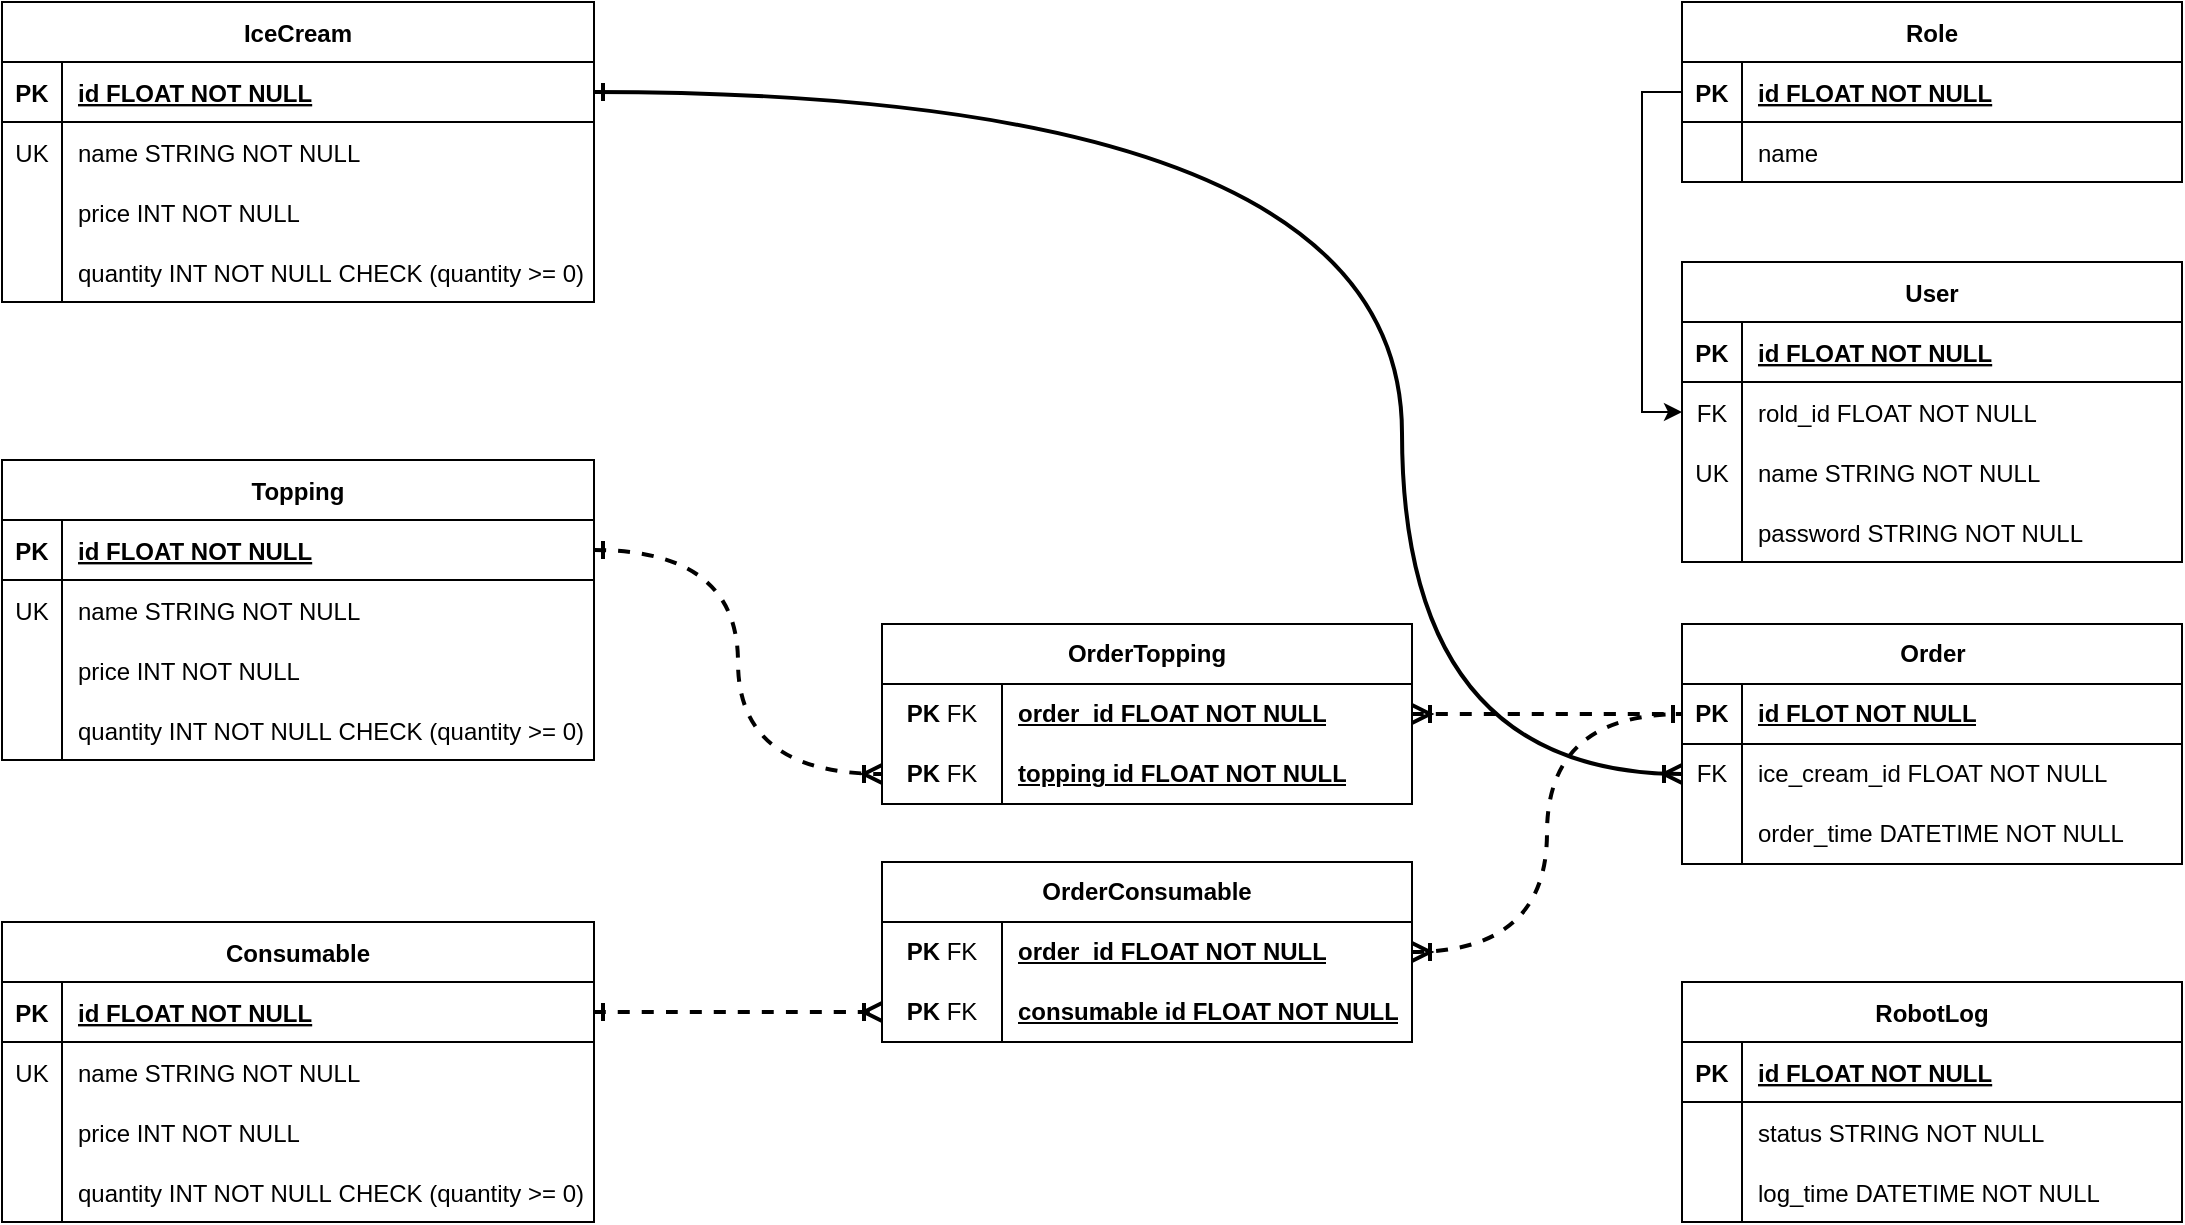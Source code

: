 <mxfile version="24.7.6">
  <diagram id="R2lEEEUBdFMjLlhIrx00" name="Page-1">
    <mxGraphModel grid="1" page="1" gridSize="10" guides="1" tooltips="1" connect="1" arrows="1" fold="1" pageScale="1" pageWidth="1169" pageHeight="827" math="0" shadow="0" extFonts="Permanent Marker^https://fonts.googleapis.com/css?family=Permanent+Marker">
      <root>
        <mxCell id="0" />
        <mxCell id="1" parent="0" />
        <mxCell id="DKSD2Q8-NXKVz9CZBHEP-1" value="IceCream" style="shape=table;startSize=30;container=1;collapsible=1;childLayout=tableLayout;fixedRows=1;rowLines=0;fontStyle=1;align=center;resizeLast=1;direction=east;" vertex="1" parent="1">
          <mxGeometry x="40" y="110" width="296" height="150" as="geometry" />
        </mxCell>
        <mxCell id="DKSD2Q8-NXKVz9CZBHEP-2" value="" style="shape=partialRectangle;collapsible=0;dropTarget=0;pointerEvents=0;fillColor=none;points=[[0,0.5],[1,0.5]];portConstraint=eastwest;top=0;left=0;right=0;bottom=1;" vertex="1" parent="DKSD2Q8-NXKVz9CZBHEP-1">
          <mxGeometry y="30" width="296" height="30" as="geometry" />
        </mxCell>
        <mxCell id="DKSD2Q8-NXKVz9CZBHEP-3" value="PK" style="shape=partialRectangle;overflow=hidden;connectable=0;fillColor=none;top=0;left=0;bottom=0;right=0;fontStyle=1;" vertex="1" parent="DKSD2Q8-NXKVz9CZBHEP-2">
          <mxGeometry width="30" height="30" as="geometry">
            <mxRectangle width="30" height="30" as="alternateBounds" />
          </mxGeometry>
        </mxCell>
        <mxCell id="DKSD2Q8-NXKVz9CZBHEP-4" value="id FLOAT NOT NULL " style="shape=partialRectangle;overflow=hidden;connectable=0;fillColor=none;top=0;left=0;bottom=0;right=0;align=left;spacingLeft=6;fontStyle=5;" vertex="1" parent="DKSD2Q8-NXKVz9CZBHEP-2">
          <mxGeometry x="30" width="266" height="30" as="geometry">
            <mxRectangle width="266" height="30" as="alternateBounds" />
          </mxGeometry>
        </mxCell>
        <mxCell id="DKSD2Q8-NXKVz9CZBHEP-5" value="" style="shape=partialRectangle;collapsible=0;dropTarget=0;pointerEvents=0;fillColor=none;points=[[0,0.5],[1,0.5]];portConstraint=eastwest;top=0;left=0;right=0;bottom=0;" vertex="1" parent="DKSD2Q8-NXKVz9CZBHEP-1">
          <mxGeometry y="60" width="296" height="30" as="geometry" />
        </mxCell>
        <mxCell id="DKSD2Q8-NXKVz9CZBHEP-6" value="UK" style="shape=partialRectangle;overflow=hidden;connectable=0;fillColor=none;top=0;left=0;bottom=0;right=0;" vertex="1" parent="DKSD2Q8-NXKVz9CZBHEP-5">
          <mxGeometry width="30" height="30" as="geometry">
            <mxRectangle width="30" height="30" as="alternateBounds" />
          </mxGeometry>
        </mxCell>
        <mxCell id="DKSD2Q8-NXKVz9CZBHEP-7" value="name STRING NOT NULL" style="shape=partialRectangle;overflow=hidden;connectable=0;fillColor=none;top=0;left=0;bottom=0;right=0;align=left;spacingLeft=6;" vertex="1" parent="DKSD2Q8-NXKVz9CZBHEP-5">
          <mxGeometry x="30" width="266" height="30" as="geometry">
            <mxRectangle width="266" height="30" as="alternateBounds" />
          </mxGeometry>
        </mxCell>
        <mxCell id="DKSD2Q8-NXKVz9CZBHEP-8" value="" style="shape=partialRectangle;collapsible=0;dropTarget=0;pointerEvents=0;fillColor=none;points=[[0,0.5],[1,0.5]];portConstraint=eastwest;top=0;left=0;right=0;bottom=0;" vertex="1" parent="DKSD2Q8-NXKVz9CZBHEP-1">
          <mxGeometry y="90" width="296" height="30" as="geometry" />
        </mxCell>
        <mxCell id="DKSD2Q8-NXKVz9CZBHEP-9" value="" style="shape=partialRectangle;overflow=hidden;connectable=0;fillColor=none;top=0;left=0;bottom=0;right=0;" vertex="1" parent="DKSD2Q8-NXKVz9CZBHEP-8">
          <mxGeometry width="30" height="30" as="geometry">
            <mxRectangle width="30" height="30" as="alternateBounds" />
          </mxGeometry>
        </mxCell>
        <mxCell id="DKSD2Q8-NXKVz9CZBHEP-10" value="price INT NOT NULL" style="shape=partialRectangle;overflow=hidden;connectable=0;fillColor=none;top=0;left=0;bottom=0;right=0;align=left;spacingLeft=6;" vertex="1" parent="DKSD2Q8-NXKVz9CZBHEP-8">
          <mxGeometry x="30" width="266" height="30" as="geometry">
            <mxRectangle width="266" height="30" as="alternateBounds" />
          </mxGeometry>
        </mxCell>
        <mxCell id="DKSD2Q8-NXKVz9CZBHEP-11" value="" style="shape=partialRectangle;collapsible=0;dropTarget=0;pointerEvents=0;fillColor=none;points=[[0,0.5],[1,0.5]];portConstraint=eastwest;top=0;left=0;right=0;bottom=0;" vertex="1" parent="DKSD2Q8-NXKVz9CZBHEP-1">
          <mxGeometry y="120" width="296" height="30" as="geometry" />
        </mxCell>
        <mxCell id="DKSD2Q8-NXKVz9CZBHEP-12" value="" style="shape=partialRectangle;overflow=hidden;connectable=0;fillColor=none;top=0;left=0;bottom=0;right=0;" vertex="1" parent="DKSD2Q8-NXKVz9CZBHEP-11">
          <mxGeometry width="30" height="30" as="geometry">
            <mxRectangle width="30" height="30" as="alternateBounds" />
          </mxGeometry>
        </mxCell>
        <mxCell id="DKSD2Q8-NXKVz9CZBHEP-13" value="quantity INT NOT NULL CHECK (quantity &gt;= 0)" style="shape=partialRectangle;overflow=hidden;connectable=0;fillColor=none;top=0;left=0;bottom=0;right=0;align=left;spacingLeft=6;" vertex="1" parent="DKSD2Q8-NXKVz9CZBHEP-11">
          <mxGeometry x="30" width="266" height="30" as="geometry">
            <mxRectangle width="266" height="30" as="alternateBounds" />
          </mxGeometry>
        </mxCell>
        <mxCell id="DKSD2Q8-NXKVz9CZBHEP-14" value="Topping" style="shape=table;startSize=30;container=1;collapsible=1;childLayout=tableLayout;fixedRows=1;rowLines=0;fontStyle=1;align=center;resizeLast=1;direction=east;" vertex="1" parent="1">
          <mxGeometry x="40" y="339" width="296" height="150" as="geometry">
            <mxRectangle x="450" y="280" width="80" height="30" as="alternateBounds" />
          </mxGeometry>
        </mxCell>
        <mxCell id="DKSD2Q8-NXKVz9CZBHEP-15" value="" style="shape=partialRectangle;collapsible=0;dropTarget=0;pointerEvents=0;fillColor=none;points=[[0,0.5],[1,0.5]];portConstraint=eastwest;top=0;left=0;right=0;bottom=1;" vertex="1" parent="DKSD2Q8-NXKVz9CZBHEP-14">
          <mxGeometry y="30" width="296" height="30" as="geometry" />
        </mxCell>
        <mxCell id="DKSD2Q8-NXKVz9CZBHEP-16" value="PK" style="shape=partialRectangle;overflow=hidden;connectable=0;fillColor=none;top=0;left=0;bottom=0;right=0;fontStyle=1;" vertex="1" parent="DKSD2Q8-NXKVz9CZBHEP-15">
          <mxGeometry width="30" height="30" as="geometry">
            <mxRectangle width="30" height="30" as="alternateBounds" />
          </mxGeometry>
        </mxCell>
        <mxCell id="DKSD2Q8-NXKVz9CZBHEP-17" value="id FLOAT NOT NULL" style="shape=partialRectangle;overflow=hidden;connectable=0;fillColor=none;top=0;left=0;bottom=0;right=0;align=left;spacingLeft=6;fontStyle=5;" vertex="1" parent="DKSD2Q8-NXKVz9CZBHEP-15">
          <mxGeometry x="30" width="266" height="30" as="geometry">
            <mxRectangle width="266" height="30" as="alternateBounds" />
          </mxGeometry>
        </mxCell>
        <mxCell id="DKSD2Q8-NXKVz9CZBHEP-18" value="" style="shape=partialRectangle;collapsible=0;dropTarget=0;pointerEvents=0;fillColor=none;points=[[0,0.5],[1,0.5]];portConstraint=eastwest;top=0;left=0;right=0;bottom=0;" vertex="1" parent="DKSD2Q8-NXKVz9CZBHEP-14">
          <mxGeometry y="60" width="296" height="30" as="geometry" />
        </mxCell>
        <mxCell id="DKSD2Q8-NXKVz9CZBHEP-19" value="UK" style="shape=partialRectangle;overflow=hidden;connectable=0;fillColor=none;top=0;left=0;bottom=0;right=0;" vertex="1" parent="DKSD2Q8-NXKVz9CZBHEP-18">
          <mxGeometry width="30" height="30" as="geometry">
            <mxRectangle width="30" height="30" as="alternateBounds" />
          </mxGeometry>
        </mxCell>
        <mxCell id="DKSD2Q8-NXKVz9CZBHEP-20" value="name STRING NOT NULL" style="shape=partialRectangle;overflow=hidden;connectable=0;fillColor=none;top=0;left=0;bottom=0;right=0;align=left;spacingLeft=6;" vertex="1" parent="DKSD2Q8-NXKVz9CZBHEP-18">
          <mxGeometry x="30" width="266" height="30" as="geometry">
            <mxRectangle width="266" height="30" as="alternateBounds" />
          </mxGeometry>
        </mxCell>
        <mxCell id="DKSD2Q8-NXKVz9CZBHEP-21" value="" style="shape=partialRectangle;collapsible=0;dropTarget=0;pointerEvents=0;fillColor=none;points=[[0,0.5],[1,0.5]];portConstraint=eastwest;top=0;left=0;right=0;bottom=0;" vertex="1" parent="DKSD2Q8-NXKVz9CZBHEP-14">
          <mxGeometry y="90" width="296" height="30" as="geometry" />
        </mxCell>
        <mxCell id="DKSD2Q8-NXKVz9CZBHEP-22" value="" style="shape=partialRectangle;overflow=hidden;connectable=0;fillColor=none;top=0;left=0;bottom=0;right=0;" vertex="1" parent="DKSD2Q8-NXKVz9CZBHEP-21">
          <mxGeometry width="30" height="30" as="geometry">
            <mxRectangle width="30" height="30" as="alternateBounds" />
          </mxGeometry>
        </mxCell>
        <mxCell id="DKSD2Q8-NXKVz9CZBHEP-23" value="price INT NOT NULL" style="shape=partialRectangle;overflow=hidden;connectable=0;fillColor=none;top=0;left=0;bottom=0;right=0;align=left;spacingLeft=6;" vertex="1" parent="DKSD2Q8-NXKVz9CZBHEP-21">
          <mxGeometry x="30" width="266" height="30" as="geometry">
            <mxRectangle width="266" height="30" as="alternateBounds" />
          </mxGeometry>
        </mxCell>
        <mxCell id="DKSD2Q8-NXKVz9CZBHEP-24" value="" style="shape=partialRectangle;collapsible=0;dropTarget=0;pointerEvents=0;fillColor=none;points=[[0,0.5],[1,0.5]];portConstraint=eastwest;top=0;left=0;right=0;bottom=0;" vertex="1" parent="DKSD2Q8-NXKVz9CZBHEP-14">
          <mxGeometry y="120" width="296" height="30" as="geometry" />
        </mxCell>
        <mxCell id="DKSD2Q8-NXKVz9CZBHEP-25" value="" style="shape=partialRectangle;overflow=hidden;connectable=0;fillColor=none;top=0;left=0;bottom=0;right=0;" vertex="1" parent="DKSD2Q8-NXKVz9CZBHEP-24">
          <mxGeometry width="30" height="30" as="geometry">
            <mxRectangle width="30" height="30" as="alternateBounds" />
          </mxGeometry>
        </mxCell>
        <mxCell id="DKSD2Q8-NXKVz9CZBHEP-26" value="quantity INT NOT NULL CHECK (quantity &gt;= 0)" style="shape=partialRectangle;overflow=hidden;connectable=0;fillColor=none;top=0;left=0;bottom=0;right=0;align=left;spacingLeft=6;" vertex="1" parent="DKSD2Q8-NXKVz9CZBHEP-24">
          <mxGeometry x="30" width="266" height="30" as="geometry">
            <mxRectangle width="266" height="30" as="alternateBounds" />
          </mxGeometry>
        </mxCell>
        <mxCell id="DKSD2Q8-NXKVz9CZBHEP-27" value="Consumable" style="shape=table;startSize=30;container=1;collapsible=1;childLayout=tableLayout;fixedRows=1;rowLines=0;fontStyle=1;align=center;resizeLast=1;direction=east;" vertex="1" parent="1">
          <mxGeometry x="40" y="570" width="296" height="150" as="geometry" />
        </mxCell>
        <mxCell id="DKSD2Q8-NXKVz9CZBHEP-28" value="" style="shape=partialRectangle;collapsible=0;dropTarget=0;pointerEvents=0;fillColor=none;points=[[0,0.5],[1,0.5]];portConstraint=eastwest;top=0;left=0;right=0;bottom=1;" vertex="1" parent="DKSD2Q8-NXKVz9CZBHEP-27">
          <mxGeometry y="30" width="296" height="30" as="geometry" />
        </mxCell>
        <mxCell id="DKSD2Q8-NXKVz9CZBHEP-29" value="PK" style="shape=partialRectangle;overflow=hidden;connectable=0;fillColor=none;top=0;left=0;bottom=0;right=0;fontStyle=1;" vertex="1" parent="DKSD2Q8-NXKVz9CZBHEP-28">
          <mxGeometry width="30" height="30" as="geometry">
            <mxRectangle width="30" height="30" as="alternateBounds" />
          </mxGeometry>
        </mxCell>
        <mxCell id="DKSD2Q8-NXKVz9CZBHEP-30" value="id FLOAT NOT NULL" style="shape=partialRectangle;overflow=hidden;connectable=0;fillColor=none;top=0;left=0;bottom=0;right=0;align=left;spacingLeft=6;fontStyle=5;" vertex="1" parent="DKSD2Q8-NXKVz9CZBHEP-28">
          <mxGeometry x="30" width="266" height="30" as="geometry">
            <mxRectangle width="266" height="30" as="alternateBounds" />
          </mxGeometry>
        </mxCell>
        <mxCell id="DKSD2Q8-NXKVz9CZBHEP-31" value="" style="shape=partialRectangle;collapsible=0;dropTarget=0;pointerEvents=0;fillColor=none;points=[[0,0.5],[1,0.5]];portConstraint=eastwest;top=0;left=0;right=0;bottom=0;" vertex="1" parent="DKSD2Q8-NXKVz9CZBHEP-27">
          <mxGeometry y="60" width="296" height="30" as="geometry" />
        </mxCell>
        <mxCell id="DKSD2Q8-NXKVz9CZBHEP-32" value="UK" style="shape=partialRectangle;overflow=hidden;connectable=0;fillColor=none;top=0;left=0;bottom=0;right=0;" vertex="1" parent="DKSD2Q8-NXKVz9CZBHEP-31">
          <mxGeometry width="30" height="30" as="geometry">
            <mxRectangle width="30" height="30" as="alternateBounds" />
          </mxGeometry>
        </mxCell>
        <mxCell id="DKSD2Q8-NXKVz9CZBHEP-33" value="name STRING NOT NULL" style="shape=partialRectangle;overflow=hidden;connectable=0;fillColor=none;top=0;left=0;bottom=0;right=0;align=left;spacingLeft=6;" vertex="1" parent="DKSD2Q8-NXKVz9CZBHEP-31">
          <mxGeometry x="30" width="266" height="30" as="geometry">
            <mxRectangle width="266" height="30" as="alternateBounds" />
          </mxGeometry>
        </mxCell>
        <mxCell id="DKSD2Q8-NXKVz9CZBHEP-34" value="" style="shape=partialRectangle;collapsible=0;dropTarget=0;pointerEvents=0;fillColor=none;points=[[0,0.5],[1,0.5]];portConstraint=eastwest;top=0;left=0;right=0;bottom=0;" vertex="1" parent="DKSD2Q8-NXKVz9CZBHEP-27">
          <mxGeometry y="90" width="296" height="30" as="geometry" />
        </mxCell>
        <mxCell id="DKSD2Q8-NXKVz9CZBHEP-35" value="" style="shape=partialRectangle;overflow=hidden;connectable=0;fillColor=none;top=0;left=0;bottom=0;right=0;" vertex="1" parent="DKSD2Q8-NXKVz9CZBHEP-34">
          <mxGeometry width="30" height="30" as="geometry">
            <mxRectangle width="30" height="30" as="alternateBounds" />
          </mxGeometry>
        </mxCell>
        <mxCell id="DKSD2Q8-NXKVz9CZBHEP-36" value="price INT NOT NULL" style="shape=partialRectangle;overflow=hidden;connectable=0;fillColor=none;top=0;left=0;bottom=0;right=0;align=left;spacingLeft=6;" vertex="1" parent="DKSD2Q8-NXKVz9CZBHEP-34">
          <mxGeometry x="30" width="266" height="30" as="geometry">
            <mxRectangle width="266" height="30" as="alternateBounds" />
          </mxGeometry>
        </mxCell>
        <mxCell id="DKSD2Q8-NXKVz9CZBHEP-37" value="" style="shape=partialRectangle;collapsible=0;dropTarget=0;pointerEvents=0;fillColor=none;points=[[0,0.5],[1,0.5]];portConstraint=eastwest;top=0;left=0;right=0;bottom=0;" vertex="1" parent="DKSD2Q8-NXKVz9CZBHEP-27">
          <mxGeometry y="120" width="296" height="30" as="geometry" />
        </mxCell>
        <mxCell id="DKSD2Q8-NXKVz9CZBHEP-38" value="" style="shape=partialRectangle;overflow=hidden;connectable=0;fillColor=none;top=0;left=0;bottom=0;right=0;" vertex="1" parent="DKSD2Q8-NXKVz9CZBHEP-37">
          <mxGeometry width="30" height="30" as="geometry">
            <mxRectangle width="30" height="30" as="alternateBounds" />
          </mxGeometry>
        </mxCell>
        <mxCell id="DKSD2Q8-NXKVz9CZBHEP-39" value="quantity INT NOT NULL CHECK (quantity &gt;= 0)" style="shape=partialRectangle;overflow=hidden;connectable=0;fillColor=none;top=0;left=0;bottom=0;right=0;align=left;spacingLeft=6;" vertex="1" parent="DKSD2Q8-NXKVz9CZBHEP-37">
          <mxGeometry x="30" width="266" height="30" as="geometry">
            <mxRectangle width="266" height="30" as="alternateBounds" />
          </mxGeometry>
        </mxCell>
        <mxCell id="DKSD2Q8-NXKVz9CZBHEP-40" value="Order" style="shape=table;startSize=30;container=1;collapsible=1;childLayout=tableLayout;fixedRows=1;rowLines=0;fontStyle=1;align=center;resizeLast=1;html=1;" vertex="1" parent="1">
          <mxGeometry x="880" y="421" width="250" height="120" as="geometry" />
        </mxCell>
        <mxCell id="DKSD2Q8-NXKVz9CZBHEP-41" value="" style="shape=tableRow;horizontal=0;startSize=0;swimlaneHead=0;swimlaneBody=0;fillColor=none;collapsible=0;dropTarget=0;points=[[0,0.5],[1,0.5]];portConstraint=eastwest;top=0;left=0;right=0;bottom=1;" vertex="1" parent="DKSD2Q8-NXKVz9CZBHEP-40">
          <mxGeometry y="30" width="250" height="30" as="geometry" />
        </mxCell>
        <mxCell id="DKSD2Q8-NXKVz9CZBHEP-42" value="PK" style="shape=partialRectangle;connectable=0;fillColor=none;top=0;left=0;bottom=0;right=0;fontStyle=1;overflow=hidden;whiteSpace=wrap;html=1;" vertex="1" parent="DKSD2Q8-NXKVz9CZBHEP-41">
          <mxGeometry width="30" height="30" as="geometry">
            <mxRectangle width="30" height="30" as="alternateBounds" />
          </mxGeometry>
        </mxCell>
        <mxCell id="DKSD2Q8-NXKVz9CZBHEP-43" value="&lt;span style=&quot;text-wrap: nowrap;&quot;&gt;id&amp;nbsp;FLOT NOT NULL&lt;/span&gt;" style="shape=partialRectangle;connectable=0;fillColor=none;top=0;left=0;bottom=0;right=0;align=left;spacingLeft=6;fontStyle=5;overflow=hidden;whiteSpace=wrap;html=1;" vertex="1" parent="DKSD2Q8-NXKVz9CZBHEP-41">
          <mxGeometry x="30" width="220" height="30" as="geometry">
            <mxRectangle width="220" height="30" as="alternateBounds" />
          </mxGeometry>
        </mxCell>
        <mxCell id="DKSD2Q8-NXKVz9CZBHEP-44" value="" style="shape=tableRow;horizontal=0;startSize=0;swimlaneHead=0;swimlaneBody=0;fillColor=none;collapsible=0;dropTarget=0;points=[[0,0.5],[1,0.5]];portConstraint=eastwest;top=0;left=0;right=0;bottom=0;" vertex="1" parent="DKSD2Q8-NXKVz9CZBHEP-40">
          <mxGeometry y="60" width="250" height="30" as="geometry" />
        </mxCell>
        <mxCell id="DKSD2Q8-NXKVz9CZBHEP-45" value="FK" style="shape=partialRectangle;connectable=0;fillColor=none;top=0;left=0;bottom=0;right=0;editable=1;overflow=hidden;whiteSpace=wrap;html=1;" vertex="1" parent="DKSD2Q8-NXKVz9CZBHEP-44">
          <mxGeometry width="30" height="30" as="geometry">
            <mxRectangle width="30" height="30" as="alternateBounds" />
          </mxGeometry>
        </mxCell>
        <mxCell id="DKSD2Q8-NXKVz9CZBHEP-46" value="ice_cream_id FLOAT NOT NULL" style="shape=partialRectangle;connectable=0;fillColor=none;top=0;left=0;bottom=0;right=0;align=left;spacingLeft=6;overflow=hidden;whiteSpace=wrap;html=1;" vertex="1" parent="DKSD2Q8-NXKVz9CZBHEP-44">
          <mxGeometry x="30" width="220" height="30" as="geometry">
            <mxRectangle width="220" height="30" as="alternateBounds" />
          </mxGeometry>
        </mxCell>
        <mxCell id="DKSD2Q8-NXKVz9CZBHEP-47" value="" style="shape=tableRow;horizontal=0;startSize=0;swimlaneHead=0;swimlaneBody=0;fillColor=none;collapsible=0;dropTarget=0;points=[[0,0.5],[1,0.5]];portConstraint=eastwest;top=0;left=0;right=0;bottom=0;" vertex="1" parent="DKSD2Q8-NXKVz9CZBHEP-40">
          <mxGeometry y="90" width="250" height="30" as="geometry" />
        </mxCell>
        <mxCell id="DKSD2Q8-NXKVz9CZBHEP-48" value="" style="shape=partialRectangle;connectable=0;fillColor=none;top=0;left=0;bottom=0;right=0;editable=1;overflow=hidden;whiteSpace=wrap;html=1;" vertex="1" parent="DKSD2Q8-NXKVz9CZBHEP-47">
          <mxGeometry width="30" height="30" as="geometry">
            <mxRectangle width="30" height="30" as="alternateBounds" />
          </mxGeometry>
        </mxCell>
        <mxCell id="DKSD2Q8-NXKVz9CZBHEP-49" value="order_time DATETIME NOT NULL" style="shape=partialRectangle;connectable=0;fillColor=none;top=0;left=0;bottom=0;right=0;align=left;spacingLeft=6;overflow=hidden;whiteSpace=wrap;html=1;" vertex="1" parent="DKSD2Q8-NXKVz9CZBHEP-47">
          <mxGeometry x="30" width="220" height="30" as="geometry">
            <mxRectangle width="220" height="30" as="alternateBounds" />
          </mxGeometry>
        </mxCell>
        <mxCell id="DKSD2Q8-NXKVz9CZBHEP-50" value="OrderTopping" style="shape=table;startSize=30;container=1;collapsible=1;childLayout=tableLayout;fixedRows=1;rowLines=0;fontStyle=1;align=center;resizeLast=1;html=1;whiteSpace=wrap;" vertex="1" parent="1">
          <mxGeometry x="480" y="421" width="265" height="90" as="geometry" />
        </mxCell>
        <mxCell id="DKSD2Q8-NXKVz9CZBHEP-51" value="" style="shape=tableRow;horizontal=0;startSize=0;swimlaneHead=0;swimlaneBody=0;fillColor=none;collapsible=0;dropTarget=0;points=[[0,0.5],[1,0.5]];portConstraint=eastwest;top=0;left=0;right=0;bottom=0;html=1;" vertex="1" parent="DKSD2Q8-NXKVz9CZBHEP-50">
          <mxGeometry y="30" width="265" height="30" as="geometry" />
        </mxCell>
        <mxCell id="DKSD2Q8-NXKVz9CZBHEP-52" value="PK&amp;nbsp;&lt;span style=&quot;font-weight: normal;&quot;&gt;FK&lt;/span&gt;" style="shape=partialRectangle;connectable=0;fillColor=none;top=0;left=0;bottom=0;right=0;fontStyle=1;overflow=hidden;html=1;whiteSpace=wrap;" vertex="1" parent="DKSD2Q8-NXKVz9CZBHEP-51">
          <mxGeometry width="60" height="30" as="geometry">
            <mxRectangle width="60" height="30" as="alternateBounds" />
          </mxGeometry>
        </mxCell>
        <mxCell id="DKSD2Q8-NXKVz9CZBHEP-53" value="order_id FLOAT NOT NULL" style="shape=partialRectangle;connectable=0;fillColor=none;top=0;left=0;bottom=0;right=0;align=left;spacingLeft=6;fontStyle=5;overflow=hidden;html=1;whiteSpace=wrap;" vertex="1" parent="DKSD2Q8-NXKVz9CZBHEP-51">
          <mxGeometry x="60" width="205" height="30" as="geometry">
            <mxRectangle width="205" height="30" as="alternateBounds" />
          </mxGeometry>
        </mxCell>
        <mxCell id="DKSD2Q8-NXKVz9CZBHEP-54" value="" style="shape=tableRow;horizontal=0;startSize=0;swimlaneHead=0;swimlaneBody=0;fillColor=none;collapsible=0;dropTarget=0;points=[[0,0.5],[1,0.5]];portConstraint=eastwest;top=0;left=0;right=0;bottom=1;html=1;" vertex="1" parent="DKSD2Q8-NXKVz9CZBHEP-50">
          <mxGeometry y="60" width="265" height="30" as="geometry" />
        </mxCell>
        <mxCell id="DKSD2Q8-NXKVz9CZBHEP-55" value="PK&amp;nbsp;&lt;span style=&quot;font-weight: normal;&quot;&gt;FK&lt;/span&gt;" style="shape=partialRectangle;connectable=0;fillColor=none;top=0;left=0;bottom=0;right=0;fontStyle=1;overflow=hidden;html=1;whiteSpace=wrap;" vertex="1" parent="DKSD2Q8-NXKVz9CZBHEP-54">
          <mxGeometry width="60" height="30" as="geometry">
            <mxRectangle width="60" height="30" as="alternateBounds" />
          </mxGeometry>
        </mxCell>
        <mxCell id="DKSD2Q8-NXKVz9CZBHEP-56" value="topping id FLOAT NOT NULL" style="shape=partialRectangle;connectable=0;fillColor=none;top=0;left=0;bottom=0;right=0;align=left;spacingLeft=6;fontStyle=5;overflow=hidden;html=1;whiteSpace=wrap;" vertex="1" parent="DKSD2Q8-NXKVz9CZBHEP-54">
          <mxGeometry x="60" width="205" height="30" as="geometry">
            <mxRectangle width="205" height="30" as="alternateBounds" />
          </mxGeometry>
        </mxCell>
        <mxCell id="DKSD2Q8-NXKVz9CZBHEP-57" value="OrderConsumable" style="shape=table;startSize=30;container=1;collapsible=1;childLayout=tableLayout;fixedRows=1;rowLines=0;fontStyle=1;align=center;resizeLast=1;html=1;whiteSpace=wrap;" vertex="1" parent="1">
          <mxGeometry x="480" y="540" width="265" height="90" as="geometry" />
        </mxCell>
        <mxCell id="DKSD2Q8-NXKVz9CZBHEP-58" value="" style="shape=tableRow;horizontal=0;startSize=0;swimlaneHead=0;swimlaneBody=0;fillColor=none;collapsible=0;dropTarget=0;points=[[0,0.5],[1,0.5]];portConstraint=eastwest;top=0;left=0;right=0;bottom=0;html=1;" vertex="1" parent="DKSD2Q8-NXKVz9CZBHEP-57">
          <mxGeometry y="30" width="265" height="30" as="geometry" />
        </mxCell>
        <mxCell id="DKSD2Q8-NXKVz9CZBHEP-59" value="PK &lt;span style=&quot;font-weight: normal;&quot;&gt;FK&lt;/span&gt;" style="shape=partialRectangle;connectable=0;fillColor=none;top=0;left=0;bottom=0;right=0;fontStyle=1;overflow=hidden;html=1;whiteSpace=wrap;" vertex="1" parent="DKSD2Q8-NXKVz9CZBHEP-58">
          <mxGeometry width="60" height="30" as="geometry">
            <mxRectangle width="60" height="30" as="alternateBounds" />
          </mxGeometry>
        </mxCell>
        <mxCell id="DKSD2Q8-NXKVz9CZBHEP-60" value="order_id FLOAT NOT NULL" style="shape=partialRectangle;connectable=0;fillColor=none;top=0;left=0;bottom=0;right=0;align=left;spacingLeft=6;fontStyle=5;overflow=hidden;html=1;whiteSpace=wrap;" vertex="1" parent="DKSD2Q8-NXKVz9CZBHEP-58">
          <mxGeometry x="60" width="205" height="30" as="geometry">
            <mxRectangle width="205" height="30" as="alternateBounds" />
          </mxGeometry>
        </mxCell>
        <mxCell id="DKSD2Q8-NXKVz9CZBHEP-61" value="" style="shape=tableRow;horizontal=0;startSize=0;swimlaneHead=0;swimlaneBody=0;fillColor=none;collapsible=0;dropTarget=0;points=[[0,0.5],[1,0.5]];portConstraint=eastwest;top=0;left=0;right=0;bottom=1;html=1;" vertex="1" parent="DKSD2Q8-NXKVz9CZBHEP-57">
          <mxGeometry y="60" width="265" height="30" as="geometry" />
        </mxCell>
        <mxCell id="DKSD2Q8-NXKVz9CZBHEP-62" value="PK &lt;span style=&quot;font-weight: normal;&quot;&gt;FK&lt;/span&gt;" style="shape=partialRectangle;connectable=0;fillColor=none;top=0;left=0;bottom=0;right=0;fontStyle=1;overflow=hidden;html=1;whiteSpace=wrap;" vertex="1" parent="DKSD2Q8-NXKVz9CZBHEP-61">
          <mxGeometry width="60" height="30" as="geometry">
            <mxRectangle width="60" height="30" as="alternateBounds" />
          </mxGeometry>
        </mxCell>
        <mxCell id="DKSD2Q8-NXKVz9CZBHEP-63" value="consumable id FLOAT NOT NULL" style="shape=partialRectangle;connectable=0;fillColor=none;top=0;left=0;bottom=0;right=0;align=left;spacingLeft=6;fontStyle=5;overflow=hidden;html=1;whiteSpace=wrap;" vertex="1" parent="DKSD2Q8-NXKVz9CZBHEP-61">
          <mxGeometry x="60" width="205" height="30" as="geometry">
            <mxRectangle width="205" height="30" as="alternateBounds" />
          </mxGeometry>
        </mxCell>
        <mxCell id="DKSD2Q8-NXKVz9CZBHEP-64" style="edgeStyle=orthogonalEdgeStyle;rounded=0;orthogonalLoop=1;jettySize=auto;html=1;exitX=1;exitY=0.5;exitDx=0;exitDy=0;curved=1;endArrow=ERone;endFill=0;startArrow=ERoneToMany;startFill=0;dashed=1;strokeWidth=2;" edge="1" parent="1" source="DKSD2Q8-NXKVz9CZBHEP-51" target="DKSD2Q8-NXKVz9CZBHEP-41">
          <mxGeometry relative="1" as="geometry" />
        </mxCell>
        <mxCell id="DKSD2Q8-NXKVz9CZBHEP-66" style="edgeStyle=orthogonalEdgeStyle;rounded=0;orthogonalLoop=1;jettySize=auto;html=1;exitX=1;exitY=0.5;exitDx=0;exitDy=0;curved=1;endArrow=ERone;endFill=0;startArrow=ERoneToMany;startFill=0;dashed=1;strokeWidth=2;" edge="1" parent="1" source="DKSD2Q8-NXKVz9CZBHEP-58" target="DKSD2Q8-NXKVz9CZBHEP-41">
          <mxGeometry relative="1" as="geometry" />
        </mxCell>
        <mxCell id="XogqUHzZ1XlnEk6wL0Sy-1" value="RobotLog" style="shape=table;startSize=30;container=1;collapsible=1;childLayout=tableLayout;fixedRows=1;rowLines=0;fontStyle=1;align=center;resizeLast=1;direction=east;" vertex="1" parent="1">
          <mxGeometry x="880" y="600" width="250" height="120" as="geometry" />
        </mxCell>
        <mxCell id="XogqUHzZ1XlnEk6wL0Sy-2" value="" style="shape=partialRectangle;collapsible=0;dropTarget=0;pointerEvents=0;fillColor=none;points=[[0,0.5],[1,0.5]];portConstraint=eastwest;top=0;left=0;right=0;bottom=1;" vertex="1" parent="XogqUHzZ1XlnEk6wL0Sy-1">
          <mxGeometry y="30" width="250" height="30" as="geometry" />
        </mxCell>
        <mxCell id="XogqUHzZ1XlnEk6wL0Sy-3" value="PK" style="shape=partialRectangle;overflow=hidden;connectable=0;fillColor=none;top=0;left=0;bottom=0;right=0;fontStyle=1;" vertex="1" parent="XogqUHzZ1XlnEk6wL0Sy-2">
          <mxGeometry width="30" height="30" as="geometry">
            <mxRectangle width="30" height="30" as="alternateBounds" />
          </mxGeometry>
        </mxCell>
        <mxCell id="XogqUHzZ1XlnEk6wL0Sy-4" value="id FLOAT NOT NULL " style="shape=partialRectangle;overflow=hidden;connectable=0;fillColor=none;top=0;left=0;bottom=0;right=0;align=left;spacingLeft=6;fontStyle=5;" vertex="1" parent="XogqUHzZ1XlnEk6wL0Sy-2">
          <mxGeometry x="30" width="220" height="30" as="geometry">
            <mxRectangle width="220" height="30" as="alternateBounds" />
          </mxGeometry>
        </mxCell>
        <mxCell id="XogqUHzZ1XlnEk6wL0Sy-5" value="" style="shape=partialRectangle;collapsible=0;dropTarget=0;pointerEvents=0;fillColor=none;points=[[0,0.5],[1,0.5]];portConstraint=eastwest;top=0;left=0;right=0;bottom=0;" vertex="1" parent="XogqUHzZ1XlnEk6wL0Sy-1">
          <mxGeometry y="60" width="250" height="30" as="geometry" />
        </mxCell>
        <mxCell id="XogqUHzZ1XlnEk6wL0Sy-6" value="" style="shape=partialRectangle;overflow=hidden;connectable=0;fillColor=none;top=0;left=0;bottom=0;right=0;" vertex="1" parent="XogqUHzZ1XlnEk6wL0Sy-5">
          <mxGeometry width="30" height="30" as="geometry">
            <mxRectangle width="30" height="30" as="alternateBounds" />
          </mxGeometry>
        </mxCell>
        <mxCell id="XogqUHzZ1XlnEk6wL0Sy-7" value="status STRING NOT NULL" style="shape=partialRectangle;overflow=hidden;connectable=0;fillColor=none;top=0;left=0;bottom=0;right=0;align=left;spacingLeft=6;" vertex="1" parent="XogqUHzZ1XlnEk6wL0Sy-5">
          <mxGeometry x="30" width="220" height="30" as="geometry">
            <mxRectangle width="220" height="30" as="alternateBounds" />
          </mxGeometry>
        </mxCell>
        <mxCell id="XogqUHzZ1XlnEk6wL0Sy-8" value="" style="shape=partialRectangle;collapsible=0;dropTarget=0;pointerEvents=0;fillColor=none;points=[[0,0.5],[1,0.5]];portConstraint=eastwest;top=0;left=0;right=0;bottom=0;" vertex="1" parent="XogqUHzZ1XlnEk6wL0Sy-1">
          <mxGeometry y="90" width="250" height="30" as="geometry" />
        </mxCell>
        <mxCell id="XogqUHzZ1XlnEk6wL0Sy-9" value="" style="shape=partialRectangle;overflow=hidden;connectable=0;fillColor=none;top=0;left=0;bottom=0;right=0;" vertex="1" parent="XogqUHzZ1XlnEk6wL0Sy-8">
          <mxGeometry width="30" height="30" as="geometry">
            <mxRectangle width="30" height="30" as="alternateBounds" />
          </mxGeometry>
        </mxCell>
        <mxCell id="XogqUHzZ1XlnEk6wL0Sy-10" value="log_time DATETIME NOT NULL" style="shape=partialRectangle;overflow=hidden;connectable=0;fillColor=none;top=0;left=0;bottom=0;right=0;align=left;spacingLeft=6;" vertex="1" parent="XogqUHzZ1XlnEk6wL0Sy-8">
          <mxGeometry x="30" width="220" height="30" as="geometry">
            <mxRectangle width="220" height="30" as="alternateBounds" />
          </mxGeometry>
        </mxCell>
        <mxCell id="XogqUHzZ1XlnEk6wL0Sy-14" value="Role" style="shape=table;startSize=30;container=1;collapsible=1;childLayout=tableLayout;fixedRows=1;rowLines=0;fontStyle=1;align=center;resizeLast=1;direction=east;" vertex="1" parent="1">
          <mxGeometry x="880" y="110" width="250" height="90" as="geometry" />
        </mxCell>
        <mxCell id="XogqUHzZ1XlnEk6wL0Sy-15" value="" style="shape=partialRectangle;collapsible=0;dropTarget=0;pointerEvents=0;fillColor=none;points=[[0,0.5],[1,0.5]];portConstraint=eastwest;top=0;left=0;right=0;bottom=1;" vertex="1" parent="XogqUHzZ1XlnEk6wL0Sy-14">
          <mxGeometry y="30" width="250" height="30" as="geometry" />
        </mxCell>
        <mxCell id="XogqUHzZ1XlnEk6wL0Sy-16" value="PK" style="shape=partialRectangle;overflow=hidden;connectable=0;fillColor=none;top=0;left=0;bottom=0;right=0;fontStyle=1;" vertex="1" parent="XogqUHzZ1XlnEk6wL0Sy-15">
          <mxGeometry width="30" height="30" as="geometry">
            <mxRectangle width="30" height="30" as="alternateBounds" />
          </mxGeometry>
        </mxCell>
        <mxCell id="XogqUHzZ1XlnEk6wL0Sy-17" value="id FLOAT NOT NULL " style="shape=partialRectangle;overflow=hidden;connectable=0;fillColor=none;top=0;left=0;bottom=0;right=0;align=left;spacingLeft=6;fontStyle=5;" vertex="1" parent="XogqUHzZ1XlnEk6wL0Sy-15">
          <mxGeometry x="30" width="220" height="30" as="geometry">
            <mxRectangle width="220" height="30" as="alternateBounds" />
          </mxGeometry>
        </mxCell>
        <mxCell id="XogqUHzZ1XlnEk6wL0Sy-18" value="" style="shape=partialRectangle;collapsible=0;dropTarget=0;pointerEvents=0;fillColor=none;points=[[0,0.5],[1,0.5]];portConstraint=eastwest;top=0;left=0;right=0;bottom=0;" vertex="1" parent="XogqUHzZ1XlnEk6wL0Sy-14">
          <mxGeometry y="60" width="250" height="30" as="geometry" />
        </mxCell>
        <mxCell id="XogqUHzZ1XlnEk6wL0Sy-19" value="" style="shape=partialRectangle;overflow=hidden;connectable=0;fillColor=none;top=0;left=0;bottom=0;right=0;" vertex="1" parent="XogqUHzZ1XlnEk6wL0Sy-18">
          <mxGeometry width="30" height="30" as="geometry">
            <mxRectangle width="30" height="30" as="alternateBounds" />
          </mxGeometry>
        </mxCell>
        <mxCell id="XogqUHzZ1XlnEk6wL0Sy-20" value="name" style="shape=partialRectangle;overflow=hidden;connectable=0;fillColor=none;top=0;left=0;bottom=0;right=0;align=left;spacingLeft=6;" vertex="1" parent="XogqUHzZ1XlnEk6wL0Sy-18">
          <mxGeometry x="30" width="220" height="30" as="geometry">
            <mxRectangle width="220" height="30" as="alternateBounds" />
          </mxGeometry>
        </mxCell>
        <mxCell id="XogqUHzZ1XlnEk6wL0Sy-24" value="User" style="shape=table;startSize=30;container=1;collapsible=1;childLayout=tableLayout;fixedRows=1;rowLines=0;fontStyle=1;align=center;resizeLast=1;direction=east;" vertex="1" parent="1">
          <mxGeometry x="880" y="240" width="250" height="150" as="geometry" />
        </mxCell>
        <mxCell id="XogqUHzZ1XlnEk6wL0Sy-25" value="" style="shape=partialRectangle;collapsible=0;dropTarget=0;pointerEvents=0;fillColor=none;points=[[0,0.5],[1,0.5]];portConstraint=eastwest;top=0;left=0;right=0;bottom=1;" vertex="1" parent="XogqUHzZ1XlnEk6wL0Sy-24">
          <mxGeometry y="30" width="250" height="30" as="geometry" />
        </mxCell>
        <mxCell id="XogqUHzZ1XlnEk6wL0Sy-26" value="PK" style="shape=partialRectangle;overflow=hidden;connectable=0;fillColor=none;top=0;left=0;bottom=0;right=0;fontStyle=1;" vertex="1" parent="XogqUHzZ1XlnEk6wL0Sy-25">
          <mxGeometry width="30" height="30" as="geometry">
            <mxRectangle width="30" height="30" as="alternateBounds" />
          </mxGeometry>
        </mxCell>
        <mxCell id="XogqUHzZ1XlnEk6wL0Sy-27" value="id FLOAT NOT NULL " style="shape=partialRectangle;overflow=hidden;connectable=0;fillColor=none;top=0;left=0;bottom=0;right=0;align=left;spacingLeft=6;fontStyle=5;" vertex="1" parent="XogqUHzZ1XlnEk6wL0Sy-25">
          <mxGeometry x="30" width="220" height="30" as="geometry">
            <mxRectangle width="220" height="30" as="alternateBounds" />
          </mxGeometry>
        </mxCell>
        <mxCell id="XogqUHzZ1XlnEk6wL0Sy-28" value="" style="shape=partialRectangle;collapsible=0;dropTarget=0;pointerEvents=0;fillColor=none;points=[[0,0.5],[1,0.5]];portConstraint=eastwest;top=0;left=0;right=0;bottom=0;" vertex="1" parent="XogqUHzZ1XlnEk6wL0Sy-24">
          <mxGeometry y="60" width="250" height="30" as="geometry" />
        </mxCell>
        <mxCell id="XogqUHzZ1XlnEk6wL0Sy-29" value="FK" style="shape=partialRectangle;overflow=hidden;connectable=0;fillColor=none;top=0;left=0;bottom=0;right=0;" vertex="1" parent="XogqUHzZ1XlnEk6wL0Sy-28">
          <mxGeometry width="30" height="30" as="geometry">
            <mxRectangle width="30" height="30" as="alternateBounds" />
          </mxGeometry>
        </mxCell>
        <mxCell id="XogqUHzZ1XlnEk6wL0Sy-30" value="rold_id FLOAT NOT NULL" style="shape=partialRectangle;overflow=hidden;connectable=0;fillColor=none;top=0;left=0;bottom=0;right=0;align=left;spacingLeft=6;" vertex="1" parent="XogqUHzZ1XlnEk6wL0Sy-28">
          <mxGeometry x="30" width="220" height="30" as="geometry">
            <mxRectangle width="220" height="30" as="alternateBounds" />
          </mxGeometry>
        </mxCell>
        <mxCell id="XogqUHzZ1XlnEk6wL0Sy-31" value="" style="shape=partialRectangle;collapsible=0;dropTarget=0;pointerEvents=0;fillColor=none;points=[[0,0.5],[1,0.5]];portConstraint=eastwest;top=0;left=0;right=0;bottom=0;" vertex="1" parent="XogqUHzZ1XlnEk6wL0Sy-24">
          <mxGeometry y="90" width="250" height="30" as="geometry" />
        </mxCell>
        <mxCell id="XogqUHzZ1XlnEk6wL0Sy-32" value="UK" style="shape=partialRectangle;overflow=hidden;connectable=0;fillColor=none;top=0;left=0;bottom=0;right=0;" vertex="1" parent="XogqUHzZ1XlnEk6wL0Sy-31">
          <mxGeometry width="30" height="30" as="geometry">
            <mxRectangle width="30" height="30" as="alternateBounds" />
          </mxGeometry>
        </mxCell>
        <mxCell id="XogqUHzZ1XlnEk6wL0Sy-33" value="name STRING NOT NULL" style="shape=partialRectangle;overflow=hidden;connectable=0;fillColor=none;top=0;left=0;bottom=0;right=0;align=left;spacingLeft=6;" vertex="1" parent="XogqUHzZ1XlnEk6wL0Sy-31">
          <mxGeometry x="30" width="220" height="30" as="geometry">
            <mxRectangle width="220" height="30" as="alternateBounds" />
          </mxGeometry>
        </mxCell>
        <mxCell id="XogqUHzZ1XlnEk6wL0Sy-52" style="shape=partialRectangle;collapsible=0;dropTarget=0;pointerEvents=0;fillColor=none;points=[[0,0.5],[1,0.5]];portConstraint=eastwest;top=0;left=0;right=0;bottom=0;" vertex="1" parent="XogqUHzZ1XlnEk6wL0Sy-24">
          <mxGeometry y="120" width="250" height="30" as="geometry" />
        </mxCell>
        <mxCell id="XogqUHzZ1XlnEk6wL0Sy-53" style="shape=partialRectangle;overflow=hidden;connectable=0;fillColor=none;top=0;left=0;bottom=0;right=0;" vertex="1" parent="XogqUHzZ1XlnEk6wL0Sy-52">
          <mxGeometry width="30" height="30" as="geometry">
            <mxRectangle width="30" height="30" as="alternateBounds" />
          </mxGeometry>
        </mxCell>
        <mxCell id="XogqUHzZ1XlnEk6wL0Sy-54" value="password STRING NOT NULL" style="shape=partialRectangle;overflow=hidden;connectable=0;fillColor=none;top=0;left=0;bottom=0;right=0;align=left;spacingLeft=6;" vertex="1" parent="XogqUHzZ1XlnEk6wL0Sy-52">
          <mxGeometry x="30" width="220" height="30" as="geometry">
            <mxRectangle width="220" height="30" as="alternateBounds" />
          </mxGeometry>
        </mxCell>
        <mxCell id="XogqUHzZ1XlnEk6wL0Sy-36" style="edgeStyle=orthogonalEdgeStyle;rounded=0;orthogonalLoop=1;jettySize=auto;html=1;exitX=1;exitY=0.5;exitDx=0;exitDy=0;curved=1;endArrow=ERoneToMany;endFill=0;startArrow=ERone;startFill=0;dashed=1;strokeWidth=2;" edge="1" parent="1" source="DKSD2Q8-NXKVz9CZBHEP-15" target="DKSD2Q8-NXKVz9CZBHEP-54">
          <mxGeometry relative="1" as="geometry" />
        </mxCell>
        <mxCell id="XogqUHzZ1XlnEk6wL0Sy-37" style="edgeStyle=orthogonalEdgeStyle;rounded=0;orthogonalLoop=1;jettySize=auto;html=1;exitX=1;exitY=0.5;exitDx=0;exitDy=0;endArrow=ERoneToMany;endFill=0;startArrow=ERone;startFill=0;strokeWidth=2;dashed=1;curved=1;" edge="1" parent="1" source="DKSD2Q8-NXKVz9CZBHEP-28" target="DKSD2Q8-NXKVz9CZBHEP-61">
          <mxGeometry relative="1" as="geometry" />
        </mxCell>
        <mxCell id="XogqUHzZ1XlnEk6wL0Sy-38" style="edgeStyle=orthogonalEdgeStyle;rounded=0;orthogonalLoop=1;jettySize=auto;html=1;exitX=1;exitY=0.5;exitDx=0;exitDy=0;curved=1;strokeWidth=2;startArrow=ERone;startFill=0;endArrow=ERoneToMany;endFill=0;" edge="1" parent="1" source="DKSD2Q8-NXKVz9CZBHEP-2" target="DKSD2Q8-NXKVz9CZBHEP-44">
          <mxGeometry relative="1" as="geometry">
            <Array as="points">
              <mxPoint x="740" y="155" />
              <mxPoint x="740" y="496" />
            </Array>
          </mxGeometry>
        </mxCell>
        <mxCell id="XogqUHzZ1XlnEk6wL0Sy-57" style="edgeStyle=orthogonalEdgeStyle;rounded=0;orthogonalLoop=1;jettySize=auto;html=1;exitX=0;exitY=0.5;exitDx=0;exitDy=0;" edge="1" parent="1" source="XogqUHzZ1XlnEk6wL0Sy-15" target="XogqUHzZ1XlnEk6wL0Sy-28">
          <mxGeometry relative="1" as="geometry">
            <Array as="points">
              <mxPoint x="860" y="155" />
              <mxPoint x="860" y="315" />
            </Array>
          </mxGeometry>
        </mxCell>
      </root>
    </mxGraphModel>
  </diagram>
</mxfile>
